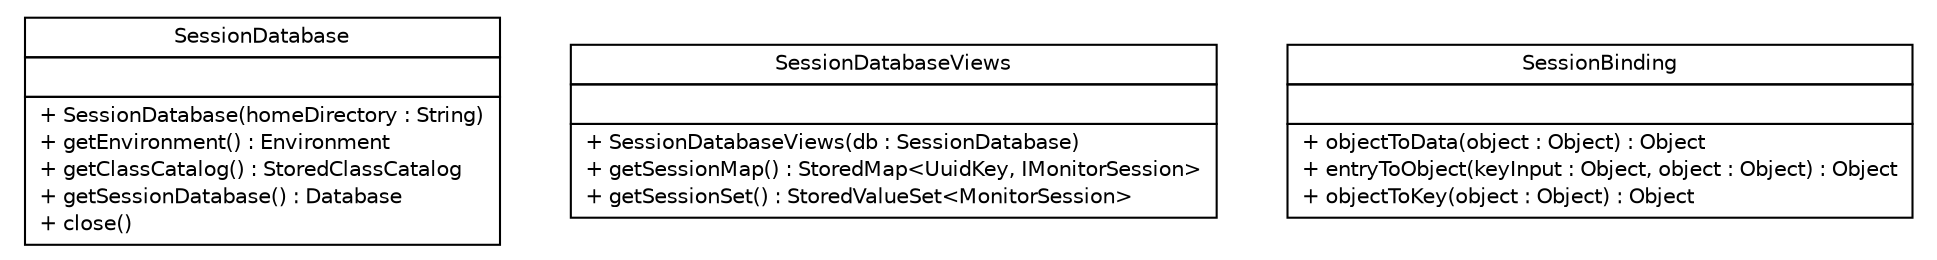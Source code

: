 #!/usr/local/bin/dot
#
# Class diagram 
# Generated by UMLGraph version R5_6 (http://www.umlgraph.org/)
#

digraph G {
	edge [fontname="Helvetica",fontsize=10,labelfontname="Helvetica",labelfontsize=10];
	node [fontname="Helvetica",fontsize=10,shape=plaintext];
	nodesep=0.25;
	ranksep=0.5;
	// sorcer.core.provider.exertmonitor.db.SessionDatabase
	c39264 [label=<<table title="sorcer.core.provider.exertmonitor.db.SessionDatabase" border="0" cellborder="1" cellspacing="0" cellpadding="2" port="p" href="./SessionDatabase.html">
		<tr><td><table border="0" cellspacing="0" cellpadding="1">
<tr><td align="center" balign="center"> SessionDatabase </td></tr>
		</table></td></tr>
		<tr><td><table border="0" cellspacing="0" cellpadding="1">
<tr><td align="left" balign="left">  </td></tr>
		</table></td></tr>
		<tr><td><table border="0" cellspacing="0" cellpadding="1">
<tr><td align="left" balign="left"> + SessionDatabase(homeDirectory : String) </td></tr>
<tr><td align="left" balign="left"> + getEnvironment() : Environment </td></tr>
<tr><td align="left" balign="left"> + getClassCatalog() : StoredClassCatalog </td></tr>
<tr><td align="left" balign="left"> + getSessionDatabase() : Database </td></tr>
<tr><td align="left" balign="left"> + close() </td></tr>
		</table></td></tr>
		</table>>, URL="./SessionDatabase.html", fontname="Helvetica", fontcolor="black", fontsize=10.0];
	// sorcer.core.provider.exertmonitor.db.SessionDatabaseViews
	c39265 [label=<<table title="sorcer.core.provider.exertmonitor.db.SessionDatabaseViews" border="0" cellborder="1" cellspacing="0" cellpadding="2" port="p" href="./SessionDatabaseViews.html">
		<tr><td><table border="0" cellspacing="0" cellpadding="1">
<tr><td align="center" balign="center"> SessionDatabaseViews </td></tr>
		</table></td></tr>
		<tr><td><table border="0" cellspacing="0" cellpadding="1">
<tr><td align="left" balign="left">  </td></tr>
		</table></td></tr>
		<tr><td><table border="0" cellspacing="0" cellpadding="1">
<tr><td align="left" balign="left"> + SessionDatabaseViews(db : SessionDatabase) </td></tr>
<tr><td align="left" balign="left"> + getSessionMap() : StoredMap&lt;UuidKey, IMonitorSession&gt; </td></tr>
<tr><td align="left" balign="left"> + getSessionSet() : StoredValueSet&lt;MonitorSession&gt; </td></tr>
		</table></td></tr>
		</table>>, URL="./SessionDatabaseViews.html", fontname="Helvetica", fontcolor="black", fontsize=10.0];
	// sorcer.core.provider.exertmonitor.db.SessionDatabaseViews.SessionBinding
	c39266 [label=<<table title="sorcer.core.provider.exertmonitor.db.SessionDatabaseViews.SessionBinding" border="0" cellborder="1" cellspacing="0" cellpadding="2" port="p" href="./SessionDatabaseViews.SessionBinding.html">
		<tr><td><table border="0" cellspacing="0" cellpadding="1">
<tr><td align="center" balign="center"> SessionBinding </td></tr>
		</table></td></tr>
		<tr><td><table border="0" cellspacing="0" cellpadding="1">
<tr><td align="left" balign="left">  </td></tr>
		</table></td></tr>
		<tr><td><table border="0" cellspacing="0" cellpadding="1">
<tr><td align="left" balign="left"> + objectToData(object : Object) : Object </td></tr>
<tr><td align="left" balign="left"> + entryToObject(keyInput : Object, object : Object) : Object </td></tr>
<tr><td align="left" balign="left"> + objectToKey(object : Object) : Object </td></tr>
		</table></td></tr>
		</table>>, URL="./SessionDatabaseViews.SessionBinding.html", fontname="Helvetica", fontcolor="black", fontsize=10.0];
}

